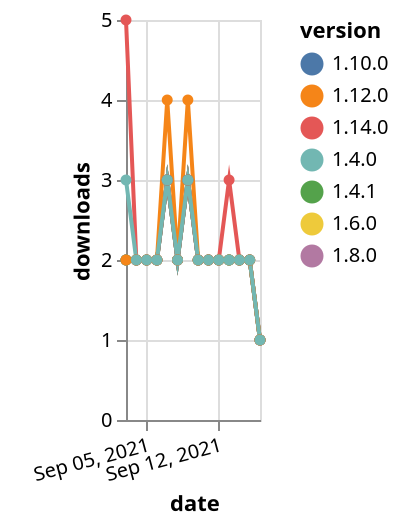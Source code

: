{"$schema": "https://vega.github.io/schema/vega-lite/v5.json", "description": "A simple bar chart with embedded data.", "data": {"values": [{"date": "2021-09-03", "total": 1662, "delta": 2, "version": "1.6.0"}, {"date": "2021-09-04", "total": 1664, "delta": 2, "version": "1.6.0"}, {"date": "2021-09-05", "total": 1666, "delta": 2, "version": "1.6.0"}, {"date": "2021-09-06", "total": 1668, "delta": 2, "version": "1.6.0"}, {"date": "2021-09-07", "total": 1671, "delta": 3, "version": "1.6.0"}, {"date": "2021-09-08", "total": 1673, "delta": 2, "version": "1.6.0"}, {"date": "2021-09-09", "total": 1676, "delta": 3, "version": "1.6.0"}, {"date": "2021-09-10", "total": 1678, "delta": 2, "version": "1.6.0"}, {"date": "2021-09-11", "total": 1680, "delta": 2, "version": "1.6.0"}, {"date": "2021-09-12", "total": 1682, "delta": 2, "version": "1.6.0"}, {"date": "2021-09-13", "total": 1684, "delta": 2, "version": "1.6.0"}, {"date": "2021-09-14", "total": 1686, "delta": 2, "version": "1.6.0"}, {"date": "2021-09-15", "total": 1688, "delta": 2, "version": "1.6.0"}, {"date": "2021-09-16", "total": 1689, "delta": 1, "version": "1.6.0"}, {"date": "2021-09-03", "total": 1462, "delta": 2, "version": "1.8.0"}, {"date": "2021-09-04", "total": 1464, "delta": 2, "version": "1.8.0"}, {"date": "2021-09-05", "total": 1466, "delta": 2, "version": "1.8.0"}, {"date": "2021-09-06", "total": 1468, "delta": 2, "version": "1.8.0"}, {"date": "2021-09-07", "total": 1471, "delta": 3, "version": "1.8.0"}, {"date": "2021-09-08", "total": 1473, "delta": 2, "version": "1.8.0"}, {"date": "2021-09-09", "total": 1476, "delta": 3, "version": "1.8.0"}, {"date": "2021-09-10", "total": 1478, "delta": 2, "version": "1.8.0"}, {"date": "2021-09-11", "total": 1480, "delta": 2, "version": "1.8.0"}, {"date": "2021-09-12", "total": 1482, "delta": 2, "version": "1.8.0"}, {"date": "2021-09-13", "total": 1484, "delta": 2, "version": "1.8.0"}, {"date": "2021-09-14", "total": 1486, "delta": 2, "version": "1.8.0"}, {"date": "2021-09-15", "total": 1488, "delta": 2, "version": "1.8.0"}, {"date": "2021-09-16", "total": 1489, "delta": 1, "version": "1.8.0"}, {"date": "2021-09-03", "total": 1006, "delta": 2, "version": "1.10.0"}, {"date": "2021-09-04", "total": 1008, "delta": 2, "version": "1.10.0"}, {"date": "2021-09-05", "total": 1010, "delta": 2, "version": "1.10.0"}, {"date": "2021-09-06", "total": 1012, "delta": 2, "version": "1.10.0"}, {"date": "2021-09-07", "total": 1015, "delta": 3, "version": "1.10.0"}, {"date": "2021-09-08", "total": 1017, "delta": 2, "version": "1.10.0"}, {"date": "2021-09-09", "total": 1020, "delta": 3, "version": "1.10.0"}, {"date": "2021-09-10", "total": 1022, "delta": 2, "version": "1.10.0"}, {"date": "2021-09-11", "total": 1024, "delta": 2, "version": "1.10.0"}, {"date": "2021-09-12", "total": 1026, "delta": 2, "version": "1.10.0"}, {"date": "2021-09-13", "total": 1028, "delta": 2, "version": "1.10.0"}, {"date": "2021-09-14", "total": 1030, "delta": 2, "version": "1.10.0"}, {"date": "2021-09-15", "total": 1032, "delta": 2, "version": "1.10.0"}, {"date": "2021-09-16", "total": 1033, "delta": 1, "version": "1.10.0"}, {"date": "2021-09-03", "total": 1874, "delta": 2, "version": "1.4.1"}, {"date": "2021-09-04", "total": 1876, "delta": 2, "version": "1.4.1"}, {"date": "2021-09-05", "total": 1878, "delta": 2, "version": "1.4.1"}, {"date": "2021-09-06", "total": 1880, "delta": 2, "version": "1.4.1"}, {"date": "2021-09-07", "total": 1883, "delta": 3, "version": "1.4.1"}, {"date": "2021-09-08", "total": 1885, "delta": 2, "version": "1.4.1"}, {"date": "2021-09-09", "total": 1888, "delta": 3, "version": "1.4.1"}, {"date": "2021-09-10", "total": 1890, "delta": 2, "version": "1.4.1"}, {"date": "2021-09-11", "total": 1892, "delta": 2, "version": "1.4.1"}, {"date": "2021-09-12", "total": 1894, "delta": 2, "version": "1.4.1"}, {"date": "2021-09-13", "total": 1896, "delta": 2, "version": "1.4.1"}, {"date": "2021-09-14", "total": 1898, "delta": 2, "version": "1.4.1"}, {"date": "2021-09-15", "total": 1900, "delta": 2, "version": "1.4.1"}, {"date": "2021-09-16", "total": 1901, "delta": 1, "version": "1.4.1"}, {"date": "2021-09-03", "total": 225, "delta": 5, "version": "1.14.0"}, {"date": "2021-09-04", "total": 227, "delta": 2, "version": "1.14.0"}, {"date": "2021-09-05", "total": 229, "delta": 2, "version": "1.14.0"}, {"date": "2021-09-06", "total": 231, "delta": 2, "version": "1.14.0"}, {"date": "2021-09-07", "total": 234, "delta": 3, "version": "1.14.0"}, {"date": "2021-09-08", "total": 236, "delta": 2, "version": "1.14.0"}, {"date": "2021-09-09", "total": 239, "delta": 3, "version": "1.14.0"}, {"date": "2021-09-10", "total": 241, "delta": 2, "version": "1.14.0"}, {"date": "2021-09-11", "total": 243, "delta": 2, "version": "1.14.0"}, {"date": "2021-09-12", "total": 245, "delta": 2, "version": "1.14.0"}, {"date": "2021-09-13", "total": 248, "delta": 3, "version": "1.14.0"}, {"date": "2021-09-14", "total": 250, "delta": 2, "version": "1.14.0"}, {"date": "2021-09-15", "total": 252, "delta": 2, "version": "1.14.0"}, {"date": "2021-09-16", "total": 253, "delta": 1, "version": "1.14.0"}, {"date": "2021-09-03", "total": 692, "delta": 2, "version": "1.12.0"}, {"date": "2021-09-04", "total": 694, "delta": 2, "version": "1.12.0"}, {"date": "2021-09-05", "total": 696, "delta": 2, "version": "1.12.0"}, {"date": "2021-09-06", "total": 698, "delta": 2, "version": "1.12.0"}, {"date": "2021-09-07", "total": 702, "delta": 4, "version": "1.12.0"}, {"date": "2021-09-08", "total": 704, "delta": 2, "version": "1.12.0"}, {"date": "2021-09-09", "total": 708, "delta": 4, "version": "1.12.0"}, {"date": "2021-09-10", "total": 710, "delta": 2, "version": "1.12.0"}, {"date": "2021-09-11", "total": 712, "delta": 2, "version": "1.12.0"}, {"date": "2021-09-12", "total": 714, "delta": 2, "version": "1.12.0"}, {"date": "2021-09-13", "total": 716, "delta": 2, "version": "1.12.0"}, {"date": "2021-09-14", "total": 718, "delta": 2, "version": "1.12.0"}, {"date": "2021-09-15", "total": 720, "delta": 2, "version": "1.12.0"}, {"date": "2021-09-16", "total": 721, "delta": 1, "version": "1.12.0"}, {"date": "2021-09-03", "total": 2046, "delta": 3, "version": "1.4.0"}, {"date": "2021-09-04", "total": 2048, "delta": 2, "version": "1.4.0"}, {"date": "2021-09-05", "total": 2050, "delta": 2, "version": "1.4.0"}, {"date": "2021-09-06", "total": 2052, "delta": 2, "version": "1.4.0"}, {"date": "2021-09-07", "total": 2055, "delta": 3, "version": "1.4.0"}, {"date": "2021-09-08", "total": 2057, "delta": 2, "version": "1.4.0"}, {"date": "2021-09-09", "total": 2060, "delta": 3, "version": "1.4.0"}, {"date": "2021-09-10", "total": 2062, "delta": 2, "version": "1.4.0"}, {"date": "2021-09-11", "total": 2064, "delta": 2, "version": "1.4.0"}, {"date": "2021-09-12", "total": 2066, "delta": 2, "version": "1.4.0"}, {"date": "2021-09-13", "total": 2068, "delta": 2, "version": "1.4.0"}, {"date": "2021-09-14", "total": 2070, "delta": 2, "version": "1.4.0"}, {"date": "2021-09-15", "total": 2072, "delta": 2, "version": "1.4.0"}, {"date": "2021-09-16", "total": 2073, "delta": 1, "version": "1.4.0"}]}, "width": "container", "mark": {"type": "line", "point": {"filled": true}}, "encoding": {"x": {"field": "date", "type": "temporal", "timeUnit": "yearmonthdate", "title": "date", "axis": {"labelAngle": -15}}, "y": {"field": "delta", "type": "quantitative", "title": "downloads"}, "color": {"field": "version", "type": "nominal"}, "tooltip": {"field": "delta"}}}